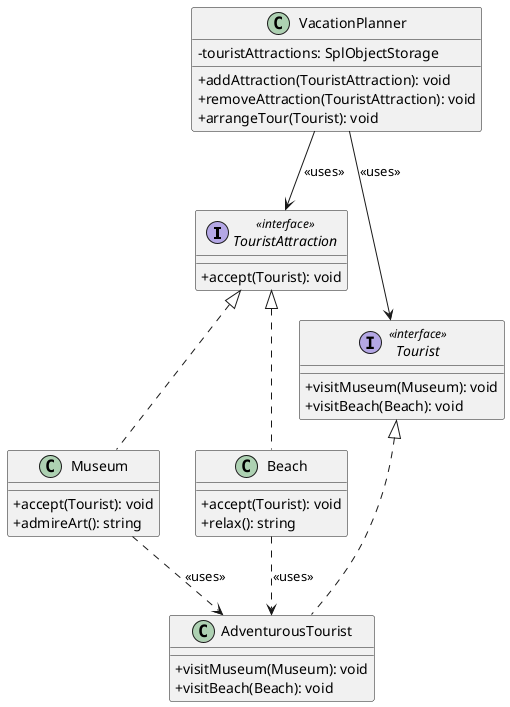 @startuml VisitorComplete
    skinparam classAttributeIconSize 0

   ' Interfaces
    interface TouristAttraction <<interface>> {
        + accept(Tourist): void
    }

    interface Tourist <<interface>> {
        + visitMuseum(Museum): void
        + visitBeach(Beach): void
    }

    ' Classes Concretas
    class Museum {
        + accept(Tourist): void
        + admireArt(): string
    }

    class Beach {
        + accept(Tourist): void
        + relax(): string
    }

    class AdventurousTourist {
        + visitMuseum(Museum): void
        + visitBeach(Beach): void
    }

    ' Cliente
    class VacationPlanner {
        - touristAttractions: SplObjectStorage
        + addAttraction(TouristAttraction): void
        + removeAttraction(TouristAttraction): void
        + arrangeTour(Tourist): void
    }

    ' Relacionamentos
    TouristAttraction <|.. Museum
    TouristAttraction <|.. Beach
    Tourist <|.. AdventurousTourist
    Museum ..> AdventurousTourist : <<uses>>
    Beach ..> AdventurousTourist : <<uses>>
    VacationPlanner --> Tourist : <<uses>>
    VacationPlanner --> TouristAttraction : <<uses>>
@enduml
